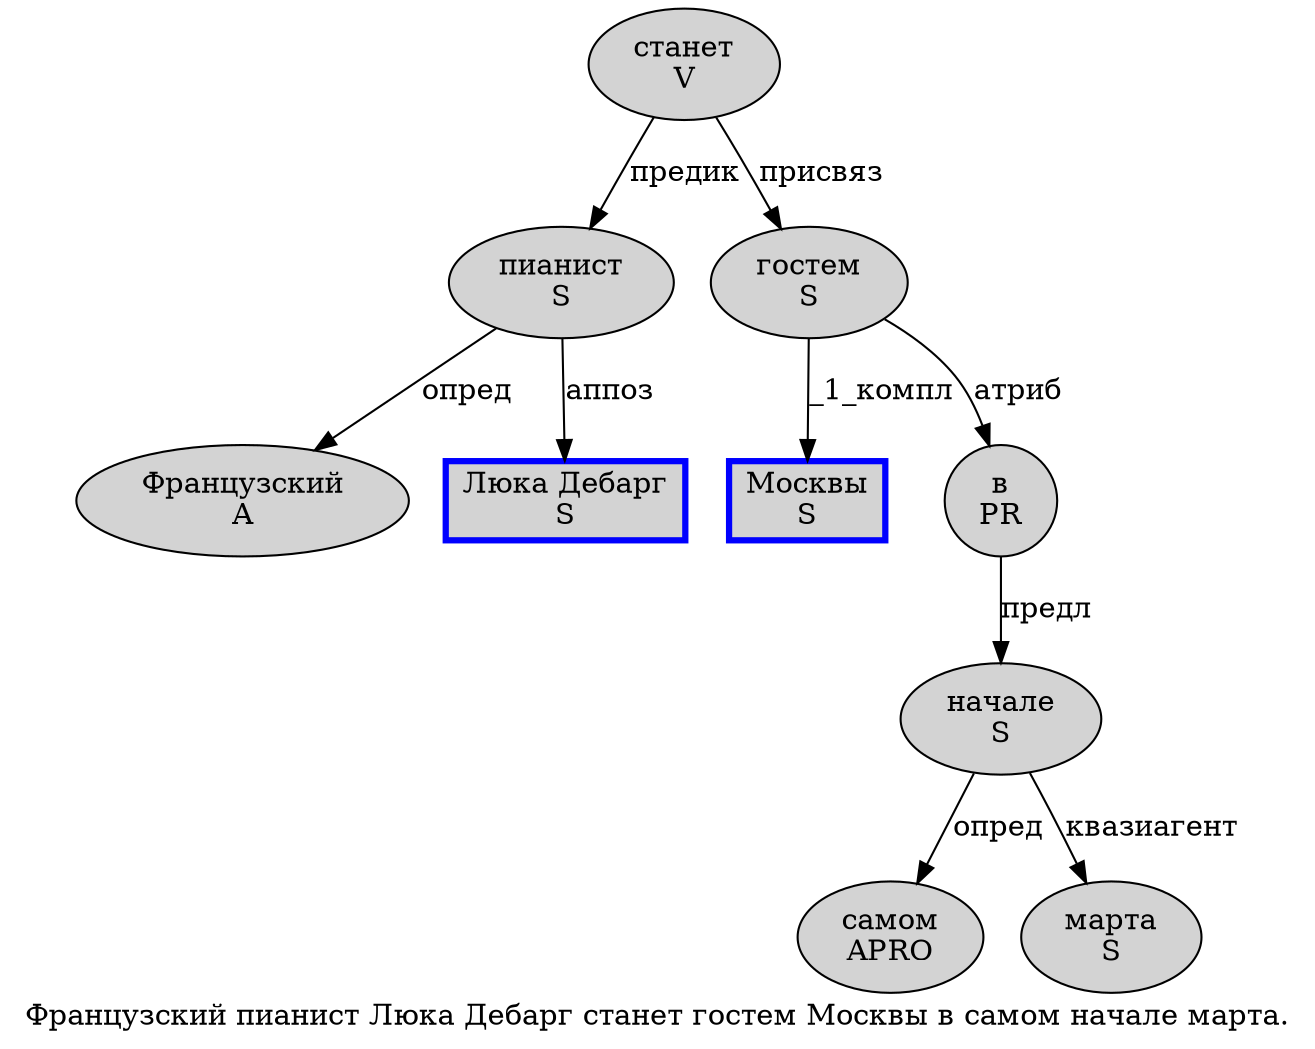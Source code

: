 digraph SENTENCE_180 {
	graph [label="Французский пианист Люка Дебарг станет гостем Москвы в самом начале марта."]
	node [style=filled]
		0 [label="Французский
A" color="" fillcolor=lightgray penwidth=1 shape=ellipse]
		1 [label="пианист
S" color="" fillcolor=lightgray penwidth=1 shape=ellipse]
		2 [label="Люка Дебарг
S" color=blue fillcolor=lightgray penwidth=3 shape=box]
		3 [label="станет
V" color="" fillcolor=lightgray penwidth=1 shape=ellipse]
		4 [label="гостем
S" color="" fillcolor=lightgray penwidth=1 shape=ellipse]
		5 [label="Москвы
S" color=blue fillcolor=lightgray penwidth=3 shape=box]
		6 [label="в
PR" color="" fillcolor=lightgray penwidth=1 shape=ellipse]
		7 [label="самом
APRO" color="" fillcolor=lightgray penwidth=1 shape=ellipse]
		8 [label="начале
S" color="" fillcolor=lightgray penwidth=1 shape=ellipse]
		9 [label="марта
S" color="" fillcolor=lightgray penwidth=1 shape=ellipse]
			6 -> 8 [label="предл"]
			1 -> 0 [label="опред"]
			1 -> 2 [label="аппоз"]
			8 -> 7 [label="опред"]
			8 -> 9 [label="квазиагент"]
			3 -> 1 [label="предик"]
			3 -> 4 [label="присвяз"]
			4 -> 5 [label="_1_компл"]
			4 -> 6 [label="атриб"]
}